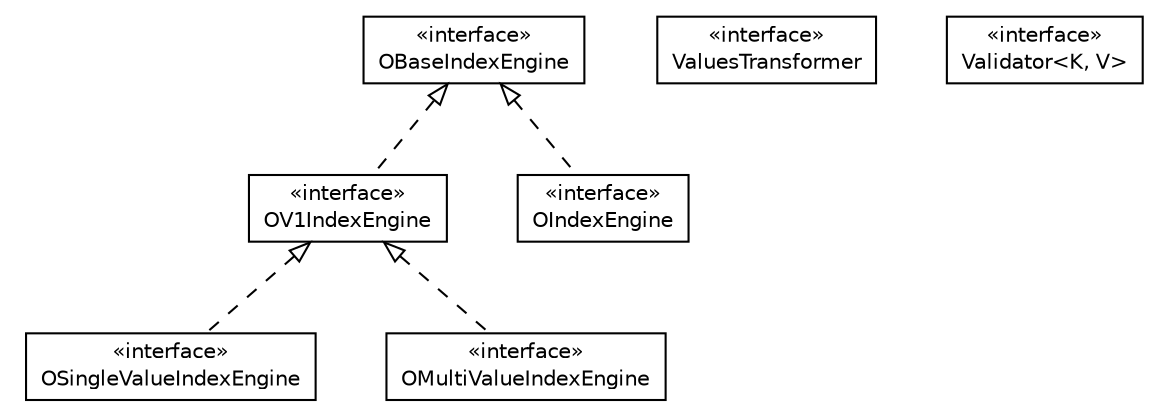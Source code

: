 #!/usr/local/bin/dot
#
# Class diagram 
# Generated by UMLGraph version R5_6-24-gf6e263 (http://www.umlgraph.org/)
#

digraph G {
	edge [fontname="Helvetica",fontsize=10,labelfontname="Helvetica",labelfontsize=10];
	node [fontname="Helvetica",fontsize=10,shape=plaintext];
	nodesep=0.25;
	ranksep=0.5;
	// com.orientechnologies.orient.core.index.engine.OSingleValueIndexEngine
	c454397 [label=<<table title="com.orientechnologies.orient.core.index.engine.OSingleValueIndexEngine" border="0" cellborder="1" cellspacing="0" cellpadding="2" port="p" href="./OSingleValueIndexEngine.html">
		<tr><td><table border="0" cellspacing="0" cellpadding="1">
<tr><td align="center" balign="center"> &#171;interface&#187; </td></tr>
<tr><td align="center" balign="center"> OSingleValueIndexEngine </td></tr>
		</table></td></tr>
		</table>>, URL="./OSingleValueIndexEngine.html", fontname="Helvetica", fontcolor="black", fontsize=10.0];
	// com.orientechnologies.orient.core.index.engine.OV1IndexEngine
	c454398 [label=<<table title="com.orientechnologies.orient.core.index.engine.OV1IndexEngine" border="0" cellborder="1" cellspacing="0" cellpadding="2" port="p" href="./OV1IndexEngine.html">
		<tr><td><table border="0" cellspacing="0" cellpadding="1">
<tr><td align="center" balign="center"> &#171;interface&#187; </td></tr>
<tr><td align="center" balign="center"> OV1IndexEngine </td></tr>
		</table></td></tr>
		</table>>, URL="./OV1IndexEngine.html", fontname="Helvetica", fontcolor="black", fontsize=10.0];
	// com.orientechnologies.orient.core.index.engine.OMultiValueIndexEngine
	c454399 [label=<<table title="com.orientechnologies.orient.core.index.engine.OMultiValueIndexEngine" border="0" cellborder="1" cellspacing="0" cellpadding="2" port="p" href="./OMultiValueIndexEngine.html">
		<tr><td><table border="0" cellspacing="0" cellpadding="1">
<tr><td align="center" balign="center"> &#171;interface&#187; </td></tr>
<tr><td align="center" balign="center"> OMultiValueIndexEngine </td></tr>
		</table></td></tr>
		</table>>, URL="./OMultiValueIndexEngine.html", fontname="Helvetica", fontcolor="black", fontsize=10.0];
	// com.orientechnologies.orient.core.index.engine.OBaseIndexEngine
	c454400 [label=<<table title="com.orientechnologies.orient.core.index.engine.OBaseIndexEngine" border="0" cellborder="1" cellspacing="0" cellpadding="2" port="p" href="./OBaseIndexEngine.html">
		<tr><td><table border="0" cellspacing="0" cellpadding="1">
<tr><td align="center" balign="center"> &#171;interface&#187; </td></tr>
<tr><td align="center" balign="center"> OBaseIndexEngine </td></tr>
		</table></td></tr>
		</table>>, URL="./OBaseIndexEngine.html", fontname="Helvetica", fontcolor="black", fontsize=10.0];
	// com.orientechnologies.orient.core.index.engine.OBaseIndexEngine.ValuesTransformer
	c454401 [label=<<table title="com.orientechnologies.orient.core.index.engine.OBaseIndexEngine.ValuesTransformer" border="0" cellborder="1" cellspacing="0" cellpadding="2" port="p" href="./OBaseIndexEngine.ValuesTransformer.html">
		<tr><td><table border="0" cellspacing="0" cellpadding="1">
<tr><td align="center" balign="center"> &#171;interface&#187; </td></tr>
<tr><td align="center" balign="center"> ValuesTransformer </td></tr>
		</table></td></tr>
		</table>>, URL="./OBaseIndexEngine.ValuesTransformer.html", fontname="Helvetica", fontcolor="black", fontsize=10.0];
	// com.orientechnologies.orient.core.index.engine.OBaseIndexEngine.Validator<K, V>
	c454402 [label=<<table title="com.orientechnologies.orient.core.index.engine.OBaseIndexEngine.Validator" border="0" cellborder="1" cellspacing="0" cellpadding="2" port="p" href="./OBaseIndexEngine.Validator.html">
		<tr><td><table border="0" cellspacing="0" cellpadding="1">
<tr><td align="center" balign="center"> &#171;interface&#187; </td></tr>
<tr><td align="center" balign="center"> Validator&lt;K, V&gt; </td></tr>
		</table></td></tr>
		</table>>, URL="./OBaseIndexEngine.Validator.html", fontname="Helvetica", fontcolor="black", fontsize=10.0];
	// com.orientechnologies.orient.core.index.engine.OIndexEngine
	c454403 [label=<<table title="com.orientechnologies.orient.core.index.engine.OIndexEngine" border="0" cellborder="1" cellspacing="0" cellpadding="2" port="p" href="./OIndexEngine.html">
		<tr><td><table border="0" cellspacing="0" cellpadding="1">
<tr><td align="center" balign="center"> &#171;interface&#187; </td></tr>
<tr><td align="center" balign="center"> OIndexEngine </td></tr>
		</table></td></tr>
		</table>>, URL="./OIndexEngine.html", fontname="Helvetica", fontcolor="black", fontsize=10.0];
	//com.orientechnologies.orient.core.index.engine.OSingleValueIndexEngine implements com.orientechnologies.orient.core.index.engine.OV1IndexEngine
	c454398:p -> c454397:p [dir=back,arrowtail=empty,style=dashed];
	//com.orientechnologies.orient.core.index.engine.OV1IndexEngine implements com.orientechnologies.orient.core.index.engine.OBaseIndexEngine
	c454400:p -> c454398:p [dir=back,arrowtail=empty,style=dashed];
	//com.orientechnologies.orient.core.index.engine.OMultiValueIndexEngine implements com.orientechnologies.orient.core.index.engine.OV1IndexEngine
	c454398:p -> c454399:p [dir=back,arrowtail=empty,style=dashed];
	//com.orientechnologies.orient.core.index.engine.OIndexEngine implements com.orientechnologies.orient.core.index.engine.OBaseIndexEngine
	c454400:p -> c454403:p [dir=back,arrowtail=empty,style=dashed];
}

